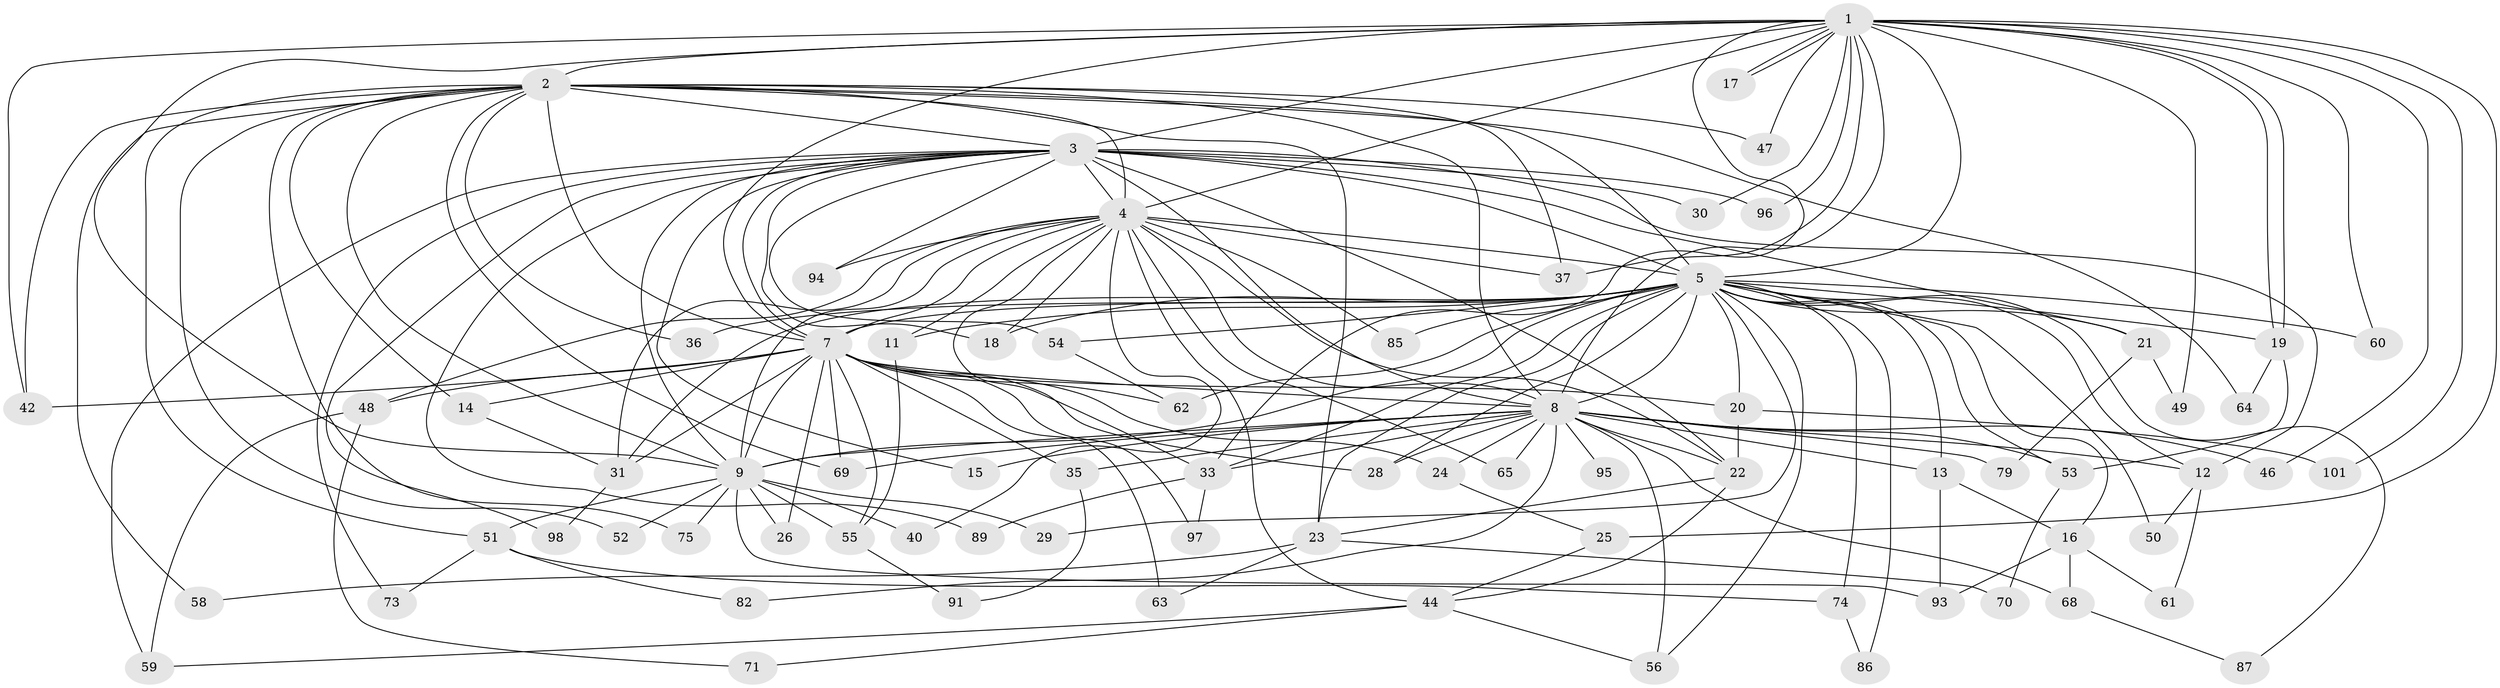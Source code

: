 // Generated by graph-tools (version 1.1) at 2025/51/02/27/25 19:51:42]
// undirected, 75 vertices, 182 edges
graph export_dot {
graph [start="1"]
  node [color=gray90,style=filled];
  1 [super="+67"];
  2 [super="+38"];
  3 [super="+39"];
  4 [super="+27"];
  5 [super="+6"];
  7 [super="+88"];
  8 [super="+10"];
  9 [super="+81"];
  11;
  12 [super="+83"];
  13 [super="+99"];
  14 [super="+32"];
  15;
  16;
  17;
  18;
  19 [super="+57"];
  20 [super="+41"];
  21;
  22 [super="+72"];
  23 [super="+34"];
  24;
  25;
  26;
  28 [super="+103"];
  29;
  30;
  31 [super="+45"];
  33 [super="+66"];
  35 [super="+43"];
  36;
  37 [super="+80"];
  40;
  42 [super="+104"];
  44 [super="+100"];
  46;
  47;
  48;
  49;
  50;
  51;
  52;
  53 [super="+76"];
  54;
  55 [super="+84"];
  56 [super="+77"];
  58;
  59 [super="+78"];
  60;
  61;
  62 [super="+102"];
  63;
  64;
  65;
  68 [super="+90"];
  69 [super="+92"];
  70;
  71;
  73;
  74;
  75;
  79;
  82;
  85;
  86;
  87;
  89;
  91;
  93;
  94;
  95;
  96;
  97;
  98;
  101;
  1 -- 2;
  1 -- 3 [weight=2];
  1 -- 4;
  1 -- 5 [weight=2];
  1 -- 7;
  1 -- 8 [weight=2];
  1 -- 9;
  1 -- 17;
  1 -- 17;
  1 -- 19;
  1 -- 19;
  1 -- 25;
  1 -- 30;
  1 -- 42;
  1 -- 46;
  1 -- 47;
  1 -- 49;
  1 -- 60;
  1 -- 96;
  1 -- 101;
  1 -- 37;
  1 -- 33;
  2 -- 3;
  2 -- 4;
  2 -- 5 [weight=2];
  2 -- 7;
  2 -- 8 [weight=3];
  2 -- 9;
  2 -- 14;
  2 -- 36;
  2 -- 37;
  2 -- 42;
  2 -- 47;
  2 -- 51;
  2 -- 58;
  2 -- 69;
  2 -- 75;
  2 -- 64;
  2 -- 52;
  2 -- 23;
  3 -- 4;
  3 -- 5 [weight=2];
  3 -- 7;
  3 -- 8 [weight=2];
  3 -- 9;
  3 -- 15;
  3 -- 18;
  3 -- 21;
  3 -- 22;
  3 -- 30;
  3 -- 54;
  3 -- 59;
  3 -- 73;
  3 -- 89;
  3 -- 94;
  3 -- 96;
  3 -- 98;
  3 -- 12;
  4 -- 5 [weight=2];
  4 -- 7;
  4 -- 8 [weight=2];
  4 -- 9;
  4 -- 11;
  4 -- 22;
  4 -- 31;
  4 -- 33;
  4 -- 37;
  4 -- 40;
  4 -- 48;
  4 -- 65;
  4 -- 85;
  4 -- 94;
  4 -- 44;
  4 -- 18;
  5 -- 7 [weight=2];
  5 -- 8 [weight=4];
  5 -- 9 [weight=2];
  5 -- 18;
  5 -- 29;
  5 -- 50;
  5 -- 74;
  5 -- 11;
  5 -- 12;
  5 -- 13;
  5 -- 16;
  5 -- 20;
  5 -- 21;
  5 -- 85;
  5 -- 23;
  5 -- 86;
  5 -- 87;
  5 -- 36;
  5 -- 54;
  5 -- 60;
  5 -- 31;
  5 -- 53;
  5 -- 33;
  5 -- 28;
  5 -- 62;
  5 -- 56;
  5 -- 19;
  7 -- 8 [weight=2];
  7 -- 9;
  7 -- 14;
  7 -- 20;
  7 -- 24;
  7 -- 26;
  7 -- 28;
  7 -- 31;
  7 -- 35;
  7 -- 48;
  7 -- 55;
  7 -- 62 [weight=2];
  7 -- 63;
  7 -- 97;
  7 -- 42;
  7 -- 69;
  8 -- 9 [weight=3];
  8 -- 12;
  8 -- 15;
  8 -- 28;
  8 -- 33;
  8 -- 53;
  8 -- 56;
  8 -- 65;
  8 -- 68 [weight=2];
  8 -- 69;
  8 -- 79;
  8 -- 95 [weight=2];
  8 -- 35 [weight=2];
  8 -- 13;
  8 -- 46;
  8 -- 82;
  8 -- 24;
  8 -- 22;
  9 -- 26;
  9 -- 29;
  9 -- 40;
  9 -- 51;
  9 -- 52;
  9 -- 55;
  9 -- 75;
  9 -- 93;
  11 -- 55;
  12 -- 50;
  12 -- 61;
  13 -- 16;
  13 -- 93;
  14 -- 31;
  16 -- 61;
  16 -- 68;
  16 -- 93;
  19 -- 53;
  19 -- 64;
  20 -- 101;
  20 -- 22;
  21 -- 49;
  21 -- 79;
  22 -- 23;
  22 -- 44;
  23 -- 70;
  23 -- 58;
  23 -- 63;
  24 -- 25;
  25 -- 44;
  31 -- 98;
  33 -- 89;
  33 -- 97;
  35 -- 91;
  44 -- 56;
  44 -- 71;
  44 -- 59;
  48 -- 59;
  48 -- 71;
  51 -- 73;
  51 -- 74;
  51 -- 82;
  53 -- 70;
  54 -- 62;
  55 -- 91;
  68 -- 87;
  74 -- 86;
}
